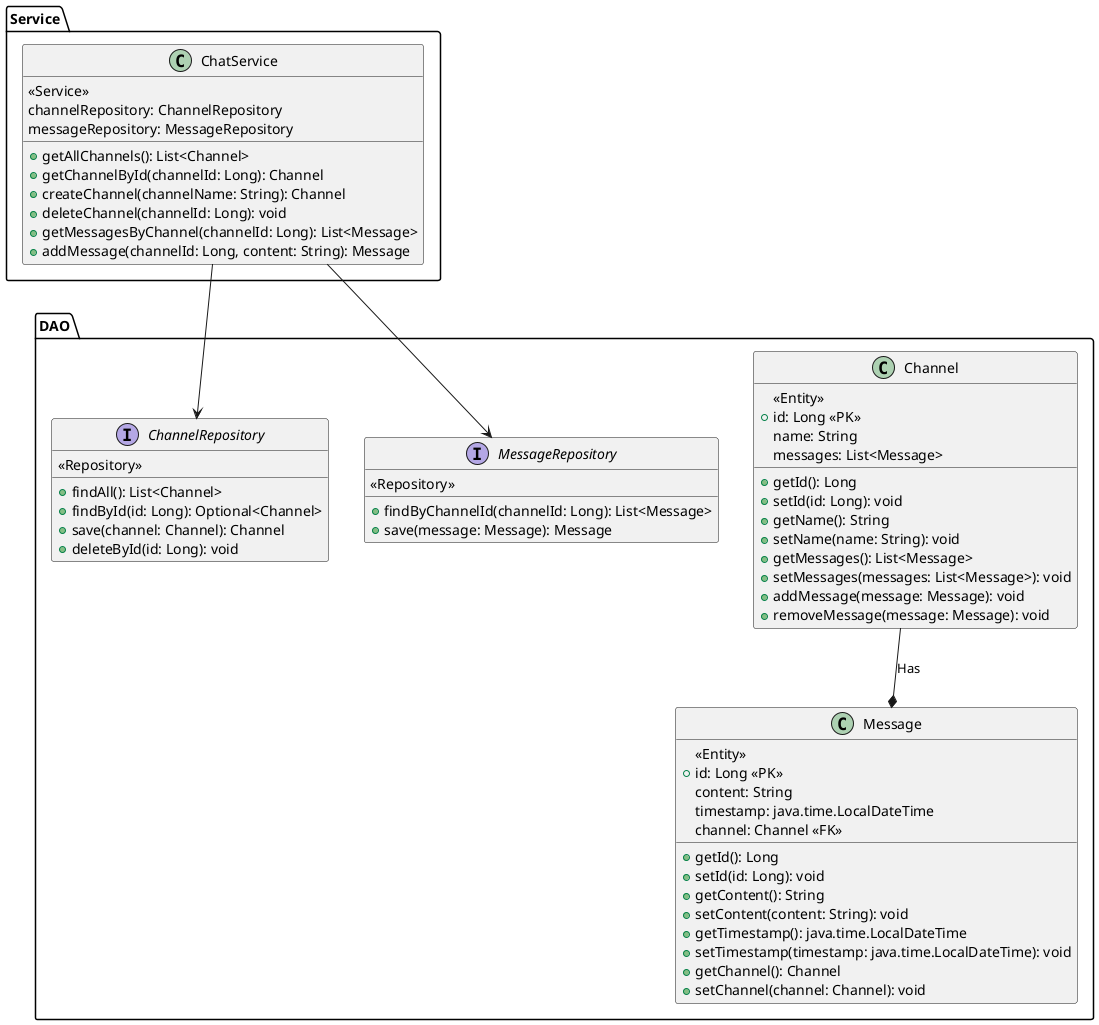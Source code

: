 @startuml

package "DAO" {
    class Channel {
        <<Entity>>
        +id: Long <<PK>>
        name: String
        messages: List<Message>

        +getId(): Long
        +setId(id: Long): void
        +getName(): String
        +setName(name: String): void
        +getMessages(): List<Message>
        +setMessages(messages: List<Message>): void
        +addMessage(message: Message): void
        +removeMessage(message: Message): void
    }

    class Message {
        <<Entity>>
        +id: Long <<PK>>
        content: String
        timestamp: java.time.LocalDateTime
        channel: Channel <<FK>>

        +getId(): Long
        +setId(id: Long): void
        +getContent(): String
        +setContent(content: String): void
        +getTimestamp(): java.time.LocalDateTime
        +setTimestamp(timestamp: java.time.LocalDateTime): void
        +getChannel(): Channel
        +setChannel(channel: Channel): void
    }

    Channel --* Message : Has
}

package "Service" {
    class ChatService {
        <<Service>>
        channelRepository: ChannelRepository
        messageRepository: MessageRepository

        +getAllChannels(): List<Channel>
        +getChannelById(channelId: Long): Channel
        +createChannel(channelName: String): Channel
        +deleteChannel(channelId: Long): void
        +getMessagesByChannel(channelId: Long): List<Message>
        +addMessage(channelId: Long, content: String): Message
    }
}

package "DAO" {
    interface ChannelRepository {
        <<Repository>>
        +findAll(): List<Channel>
        +findById(id: Long): Optional<Channel>
        +save(channel: Channel): Channel
        +deleteById(id: Long): void
    }

    interface MessageRepository {
        <<Repository>>
        +findByChannelId(channelId: Long): List<Message>
        +save(message: Message): Message
    }
}

ChatService --> ChannelRepository
ChatService --> MessageRepository

@enduml